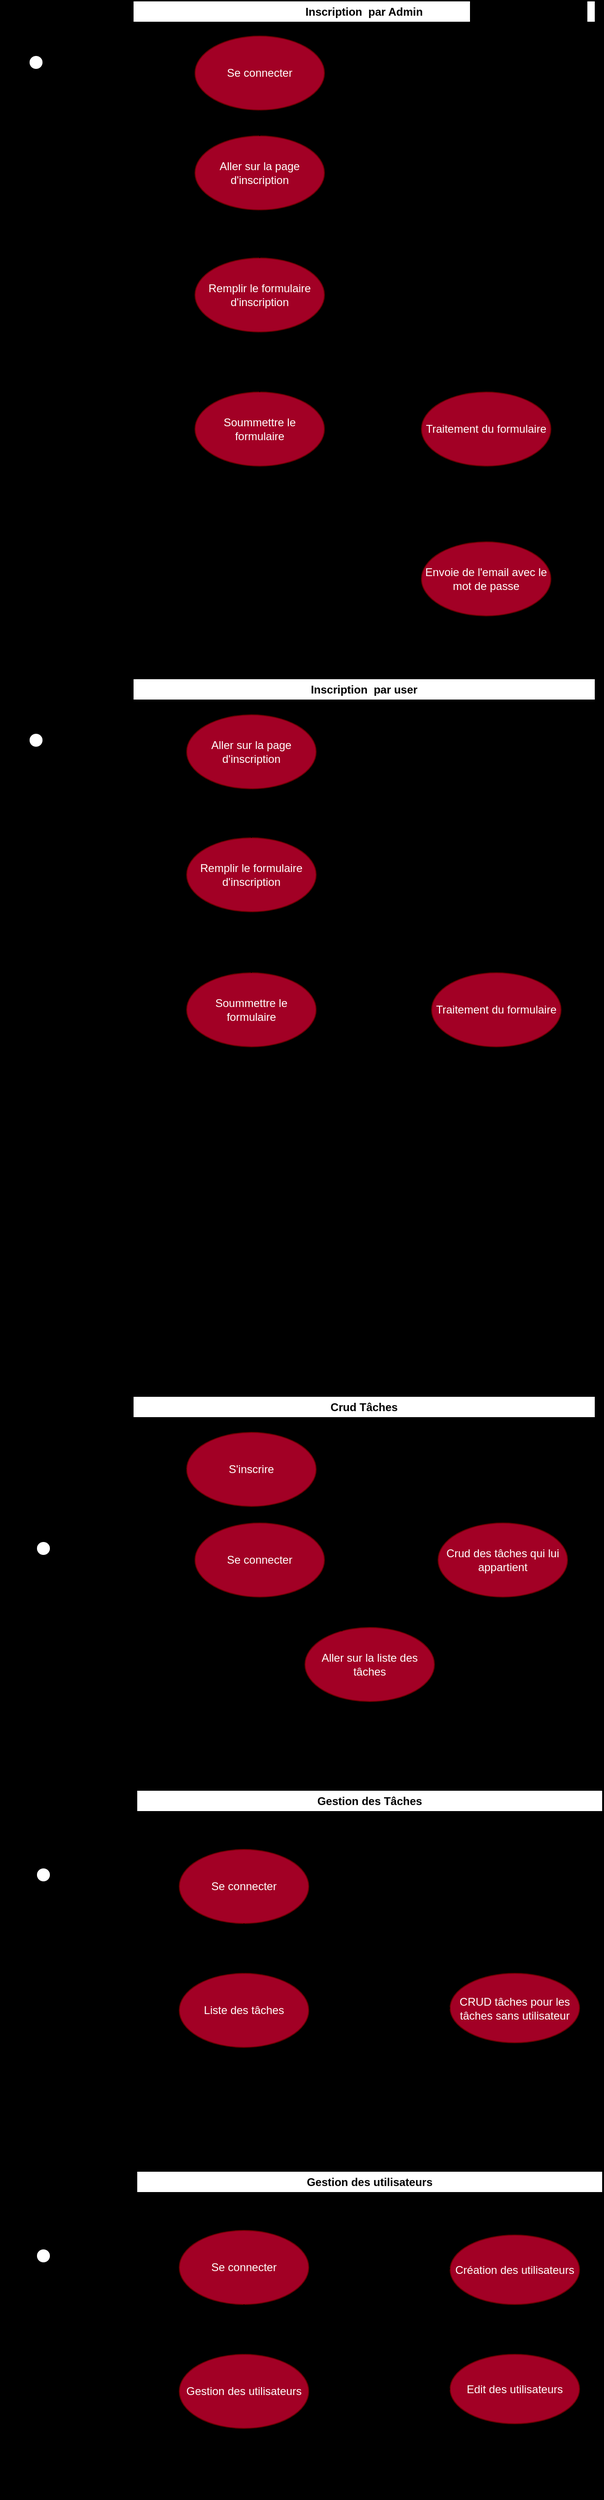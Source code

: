 <mxfile version="22.0.2" type="device">
  <diagram name="Page-1" id="Rxd45JZoh64sPUJfa_ve">
    <mxGraphModel dx="1434" dy="3684" grid="0" gridSize="10" guides="1" tooltips="1" connect="1" arrows="1" fold="1" page="0" pageScale="1" pageWidth="827" pageHeight="1169" background="#000000" math="0" shadow="0">
      <root>
        <mxCell id="0" />
        <mxCell id="1" parent="0" />
        <mxCell id="8laq0RoM2ey0Ij8nhhd4-25" value="Utilisateur" style="shape=umlActor;verticalLabelPosition=bottom;verticalAlign=top;html=1;" parent="1" vertex="1">
          <mxGeometry x="58" y="-763" width="30" height="60" as="geometry" />
        </mxCell>
        <mxCell id="8laq0RoM2ey0Ij8nhhd4-28" value="Crud Tâches" style="swimlane;whiteSpace=wrap;html=1;" parent="1" vertex="1">
          <mxGeometry x="170" y="-920" width="500" height="350" as="geometry">
            <mxRectangle x="140" y="-50" width="190" height="30" as="alternateBounds" />
          </mxGeometry>
        </mxCell>
        <mxCell id="8laq0RoM2ey0Ij8nhhd4-34" value="Se connecter" style="ellipse;whiteSpace=wrap;html=1;fillColor=#a20025;fontColor=#ffffff;strokeColor=#6F0000;" parent="8laq0RoM2ey0Ij8nhhd4-28" vertex="1">
          <mxGeometry x="67" y="137" width="140" height="80" as="geometry" />
        </mxCell>
        <mxCell id="v-ckY8yD7APHbJe-M74S-47" value="&amp;lt;&amp;lt;extend&amp;gt;&amp;gt;" style="html=1;verticalAlign=bottom;labelBackgroundColor=none;endArrow=open;endFill=0;dashed=1;rounded=0;entryX=1;entryY=0.5;entryDx=0;entryDy=0;exitX=0;exitY=0.5;exitDx=0;exitDy=0;" parent="8laq0RoM2ey0Ij8nhhd4-28" source="ynBs6C8RVd4OaE_7h5wW-11" target="ynBs6C8RVd4OaE_7h5wW-7" edge="1">
          <mxGeometry width="160" relative="1" as="geometry">
            <mxPoint x="128" y="461" as="sourcePoint" />
            <mxPoint x="132" y="438" as="targetPoint" />
          </mxGeometry>
        </mxCell>
        <mxCell id="D7e3qFoikxUyCczRgADE-1" value="S&#39;inscrire" style="ellipse;whiteSpace=wrap;html=1;fillColor=#a20025;fontColor=#ffffff;strokeColor=#6F0000;" parent="8laq0RoM2ey0Ij8nhhd4-28" vertex="1">
          <mxGeometry x="58" y="39" width="140" height="80" as="geometry" />
        </mxCell>
        <mxCell id="ynBs6C8RVd4OaE_7h5wW-7" value="Aller sur la liste des tâches" style="ellipse;whiteSpace=wrap;html=1;fillColor=#a20025;fontColor=#ffffff;strokeColor=#6F0000;" parent="8laq0RoM2ey0Ij8nhhd4-28" vertex="1">
          <mxGeometry x="186" y="250" width="140" height="80" as="geometry" />
        </mxCell>
        <mxCell id="ynBs6C8RVd4OaE_7h5wW-10" value="&amp;lt;&amp;lt;include&amp;gt;&amp;gt;" style="html=1;verticalAlign=bottom;labelBackgroundColor=none;endArrow=open;endFill=0;dashed=1;rounded=0;entryX=1;entryY=1;entryDx=0;entryDy=0;" parent="8laq0RoM2ey0Ij8nhhd4-28" source="ynBs6C8RVd4OaE_7h5wW-7" target="8laq0RoM2ey0Ij8nhhd4-34" edge="1">
          <mxGeometry width="160" relative="1" as="geometry">
            <mxPoint x="210" y="204.5" as="sourcePoint" />
            <mxPoint x="353" y="119" as="targetPoint" />
            <mxPoint as="offset" />
          </mxGeometry>
        </mxCell>
        <mxCell id="ynBs6C8RVd4OaE_7h5wW-11" value="Crud des tâches qui lui appartient" style="ellipse;whiteSpace=wrap;html=1;fillColor=#a20025;fontColor=#ffffff;strokeColor=#6F0000;" parent="8laq0RoM2ey0Ij8nhhd4-28" vertex="1">
          <mxGeometry x="330" y="137" width="140" height="80" as="geometry" />
        </mxCell>
        <mxCell id="8laq0RoM2ey0Ij8nhhd4-33" value="" style="endArrow=open;endFill=1;endSize=12;html=1;rounded=0;entryX=0;entryY=0.5;entryDx=0;entryDy=0;exitX=1;exitY=0.333;exitDx=0;exitDy=0;exitPerimeter=0;" parent="1" source="8laq0RoM2ey0Ij8nhhd4-25" target="8laq0RoM2ey0Ij8nhhd4-34" edge="1">
          <mxGeometry width="160" relative="1" as="geometry">
            <mxPoint x="130" y="-570" as="sourcePoint" />
            <mxPoint x="240" y="-720" as="targetPoint" />
          </mxGeometry>
        </mxCell>
        <mxCell id="D7e3qFoikxUyCczRgADE-2" value="" style="endArrow=open;endFill=1;endSize=12;html=1;rounded=0;entryX=0;entryY=0.5;entryDx=0;entryDy=0;exitX=1;exitY=0.333;exitDx=0;exitDy=0;exitPerimeter=0;" parent="1" source="8laq0RoM2ey0Ij8nhhd4-25" target="D7e3qFoikxUyCczRgADE-1" edge="1">
          <mxGeometry width="160" relative="1" as="geometry">
            <mxPoint x="170" y="-740" as="sourcePoint" />
            <mxPoint x="290" y="-670" as="targetPoint" />
          </mxGeometry>
        </mxCell>
        <mxCell id="ynBs6C8RVd4OaE_7h5wW-23" value="Administrateur" style="shape=umlActor;verticalLabelPosition=bottom;verticalAlign=top;html=1;" parent="1" vertex="1">
          <mxGeometry x="58" y="-410" width="30" height="60" as="geometry" />
        </mxCell>
        <mxCell id="ynBs6C8RVd4OaE_7h5wW-24" value="" style="endArrow=open;endFill=1;endSize=12;html=1;rounded=0;exitX=1;exitY=0.333;exitDx=0;exitDy=0;exitPerimeter=0;entryX=0;entryY=0.5;entryDx=0;entryDy=0;" parent="1" source="ynBs6C8RVd4OaE_7h5wW-23" target="ynBs6C8RVd4OaE_7h5wW-29" edge="1">
          <mxGeometry width="160" relative="1" as="geometry">
            <mxPoint x="381" y="-64" as="sourcePoint" />
            <mxPoint x="481" y="-64" as="targetPoint" />
          </mxGeometry>
        </mxCell>
        <mxCell id="ynBs6C8RVd4OaE_7h5wW-25" value="Gestion des Tâches" style="swimlane;whiteSpace=wrap;html=1;" parent="1" vertex="1">
          <mxGeometry x="174" y="-494" width="504" height="354" as="geometry">
            <mxRectangle x="140" y="-50" width="190" height="30" as="alternateBounds" />
          </mxGeometry>
        </mxCell>
        <mxCell id="ynBs6C8RVd4OaE_7h5wW-28" value="Liste des tâches" style="ellipse;whiteSpace=wrap;html=1;fillColor=#a20025;fontColor=#ffffff;strokeColor=#6F0000;" parent="ynBs6C8RVd4OaE_7h5wW-25" vertex="1">
          <mxGeometry x="46" y="198" width="140" height="80" as="geometry" />
        </mxCell>
        <mxCell id="ynBs6C8RVd4OaE_7h5wW-29" value="Se connecter" style="ellipse;whiteSpace=wrap;html=1;fillColor=#a20025;fontColor=#ffffff;strokeColor=#6F0000;" parent="ynBs6C8RVd4OaE_7h5wW-25" vertex="1">
          <mxGeometry x="46" y="64" width="140" height="80" as="geometry" />
        </mxCell>
        <mxCell id="ynBs6C8RVd4OaE_7h5wW-32" value="CRUD tâches pour les tâches sans utilisateur" style="ellipse;whiteSpace=wrap;html=1;fillColor=#a20025;fontColor=#ffffff;strokeColor=#6F0000;" parent="ynBs6C8RVd4OaE_7h5wW-25" vertex="1">
          <mxGeometry x="339" y="198" width="140" height="75" as="geometry" />
        </mxCell>
        <mxCell id="ynBs6C8RVd4OaE_7h5wW-33" value="&amp;lt;&amp;lt;include&amp;gt;&amp;gt;" style="html=1;verticalAlign=bottom;labelBackgroundColor=none;endArrow=open;endFill=0;dashed=1;rounded=0;exitX=0.5;exitY=1;exitDx=0;exitDy=0;entryX=0.5;entryY=0;entryDx=0;entryDy=0;" parent="ynBs6C8RVd4OaE_7h5wW-25" source="ynBs6C8RVd4OaE_7h5wW-29" target="ynBs6C8RVd4OaE_7h5wW-28" edge="1">
          <mxGeometry width="160" relative="1" as="geometry">
            <mxPoint x="200" y="439.5" as="sourcePoint" />
            <mxPoint x="360" y="439.5" as="targetPoint" />
            <Array as="points" />
          </mxGeometry>
        </mxCell>
        <mxCell id="ynBs6C8RVd4OaE_7h5wW-36" value="&amp;lt;&amp;lt;extend&amp;gt;&amp;gt;" style="html=1;verticalAlign=bottom;labelBackgroundColor=none;endArrow=open;endFill=0;dashed=1;rounded=0;exitX=0;exitY=0.5;exitDx=0;exitDy=0;entryX=1;entryY=0.5;entryDx=0;entryDy=0;" parent="ynBs6C8RVd4OaE_7h5wW-25" source="ynBs6C8RVd4OaE_7h5wW-32" target="ynBs6C8RVd4OaE_7h5wW-28" edge="1">
          <mxGeometry width="160" relative="1" as="geometry">
            <mxPoint x="200" y="230" as="sourcePoint" />
            <mxPoint x="360" y="230" as="targetPoint" />
          </mxGeometry>
        </mxCell>
        <mxCell id="ynBs6C8RVd4OaE_7h5wW-51" value="Utilisateur" style="shape=umlActor;verticalLabelPosition=bottom;verticalAlign=top;html=1;" parent="1" vertex="1">
          <mxGeometry x="50" y="-1637" width="30" height="60" as="geometry" />
        </mxCell>
        <mxCell id="ynBs6C8RVd4OaE_7h5wW-52" value="Inscription&amp;nbsp; par user" style="swimlane;whiteSpace=wrap;html=1;" parent="1" vertex="1">
          <mxGeometry x="170" y="-1696" width="500" height="507" as="geometry">
            <mxRectangle x="140" y="-50" width="190" height="30" as="alternateBounds" />
          </mxGeometry>
        </mxCell>
        <mxCell id="ynBs6C8RVd4OaE_7h5wW-55" value="Aller sur la page d&#39;inscription" style="ellipse;whiteSpace=wrap;html=1;fillColor=#a20025;fontColor=#ffffff;strokeColor=#6F0000;" parent="ynBs6C8RVd4OaE_7h5wW-52" vertex="1">
          <mxGeometry x="58" y="39" width="140" height="80" as="geometry" />
        </mxCell>
        <mxCell id="ynBs6C8RVd4OaE_7h5wW-56" value="Remplir le formulaire d&#39;inscription" style="ellipse;whiteSpace=wrap;html=1;fillColor=#a20025;fontColor=#ffffff;strokeColor=#6F0000;" parent="ynBs6C8RVd4OaE_7h5wW-52" vertex="1">
          <mxGeometry x="58" y="172" width="140" height="80" as="geometry" />
        </mxCell>
        <mxCell id="ynBs6C8RVd4OaE_7h5wW-62" value="&amp;lt;&amp;lt;extend&amp;gt;&amp;gt;" style="html=1;verticalAlign=bottom;labelBackgroundColor=none;endArrow=open;endFill=0;dashed=1;rounded=0;entryX=0.5;entryY=1;entryDx=0;entryDy=0;exitX=0.5;exitY=0;exitDx=0;exitDy=0;" parent="ynBs6C8RVd4OaE_7h5wW-52" source="ynBs6C8RVd4OaE_7h5wW-56" target="ynBs6C8RVd4OaE_7h5wW-55" edge="1">
          <mxGeometry width="160" relative="1" as="geometry">
            <mxPoint x="344" y="95" as="sourcePoint" />
            <mxPoint x="219" y="95" as="targetPoint" />
          </mxGeometry>
        </mxCell>
        <mxCell id="ynBs6C8RVd4OaE_7h5wW-64" value="Soummettre le &lt;br&gt;formulaire" style="ellipse;whiteSpace=wrap;html=1;fillColor=#a20025;fontColor=#ffffff;strokeColor=#6F0000;" parent="ynBs6C8RVd4OaE_7h5wW-52" vertex="1">
          <mxGeometry x="58" y="318" width="140" height="80" as="geometry" />
        </mxCell>
        <mxCell id="ynBs6C8RVd4OaE_7h5wW-65" value="&amp;lt;&amp;lt;extend&amp;gt;&amp;gt;" style="html=1;verticalAlign=bottom;labelBackgroundColor=none;endArrow=open;endFill=0;dashed=1;rounded=0;entryX=0.5;entryY=1;entryDx=0;entryDy=0;exitX=0.5;exitY=0;exitDx=0;exitDy=0;" parent="ynBs6C8RVd4OaE_7h5wW-52" source="ynBs6C8RVd4OaE_7h5wW-64" target="ynBs6C8RVd4OaE_7h5wW-56" edge="1">
          <mxGeometry width="160" relative="1" as="geometry">
            <mxPoint x="344" y="241" as="sourcePoint" />
            <mxPoint x="128" y="265" as="targetPoint" />
          </mxGeometry>
        </mxCell>
        <mxCell id="ynBs6C8RVd4OaE_7h5wW-66" value="&amp;lt;&amp;lt;include&amp;gt;&amp;gt;" style="html=1;verticalAlign=bottom;labelBackgroundColor=none;endArrow=open;endFill=0;dashed=1;rounded=0;entryX=1;entryY=0.5;entryDx=0;entryDy=0;exitX=0;exitY=0.5;exitDx=0;exitDy=0;" parent="ynBs6C8RVd4OaE_7h5wW-52" source="ynBs6C8RVd4OaE_7h5wW-67" target="ynBs6C8RVd4OaE_7h5wW-64" edge="1">
          <mxGeometry width="160" relative="1" as="geometry">
            <mxPoint x="363" y="342" as="sourcePoint" />
            <mxPoint x="221.0" y="349.0" as="targetPoint" />
            <mxPoint as="offset" />
          </mxGeometry>
        </mxCell>
        <mxCell id="ynBs6C8RVd4OaE_7h5wW-67" value="Traitement du formulaire" style="ellipse;whiteSpace=wrap;html=1;fillColor=#a20025;fontColor=#ffffff;strokeColor=#6F0000;" parent="ynBs6C8RVd4OaE_7h5wW-52" vertex="1">
          <mxGeometry x="323" y="318" width="140" height="80" as="geometry" />
        </mxCell>
        <mxCell id="ynBs6C8RVd4OaE_7h5wW-60" value="" style="endArrow=open;endFill=1;endSize=12;html=1;rounded=0;entryX=0;entryY=0.5;entryDx=0;entryDy=0;exitX=1;exitY=0.333;exitDx=0;exitDy=0;exitPerimeter=0;" parent="1" source="ynBs6C8RVd4OaE_7h5wW-51" target="ynBs6C8RVd4OaE_7h5wW-55" edge="1">
          <mxGeometry width="160" relative="1" as="geometry">
            <mxPoint x="170" y="-1516" as="sourcePoint" />
            <mxPoint x="290" y="-1446" as="targetPoint" />
          </mxGeometry>
        </mxCell>
        <mxCell id="ynBs6C8RVd4OaE_7h5wW-72" value="Administrateur" style="shape=umlActor;verticalLabelPosition=bottom;verticalAlign=top;html=1;" parent="1" vertex="1">
          <mxGeometry x="58" y="2" width="30" height="60" as="geometry" />
        </mxCell>
        <mxCell id="ynBs6C8RVd4OaE_7h5wW-73" value="" style="endArrow=open;endFill=1;endSize=12;html=1;rounded=0;exitX=1;exitY=0.333;exitDx=0;exitDy=0;exitPerimeter=0;entryX=0;entryY=0.5;entryDx=0;entryDy=0;" parent="1" source="ynBs6C8RVd4OaE_7h5wW-72" target="ynBs6C8RVd4OaE_7h5wW-76" edge="1">
          <mxGeometry width="160" relative="1" as="geometry">
            <mxPoint x="381" y="348" as="sourcePoint" />
            <mxPoint x="481" y="348" as="targetPoint" />
          </mxGeometry>
        </mxCell>
        <mxCell id="ynBs6C8RVd4OaE_7h5wW-74" value="Gestion des utilisateurs" style="swimlane;whiteSpace=wrap;html=1;" parent="1" vertex="1">
          <mxGeometry x="174" y="-82" width="504" height="354" as="geometry">
            <mxRectangle x="140" y="-50" width="190" height="30" as="alternateBounds" />
          </mxGeometry>
        </mxCell>
        <mxCell id="ynBs6C8RVd4OaE_7h5wW-75" value="Gestion des utilisateurs" style="ellipse;whiteSpace=wrap;html=1;fillColor=#a20025;fontColor=#ffffff;strokeColor=#6F0000;" parent="ynBs6C8RVd4OaE_7h5wW-74" vertex="1">
          <mxGeometry x="46" y="198" width="140" height="80" as="geometry" />
        </mxCell>
        <mxCell id="ynBs6C8RVd4OaE_7h5wW-76" value="Se connecter" style="ellipse;whiteSpace=wrap;html=1;fillColor=#a20025;fontColor=#ffffff;strokeColor=#6F0000;" parent="ynBs6C8RVd4OaE_7h5wW-74" vertex="1">
          <mxGeometry x="46" y="64" width="140" height="80" as="geometry" />
        </mxCell>
        <mxCell id="ynBs6C8RVd4OaE_7h5wW-77" value="Edit des utilisateurs" style="ellipse;whiteSpace=wrap;html=1;fillColor=#a20025;fontColor=#ffffff;strokeColor=#6F0000;" parent="ynBs6C8RVd4OaE_7h5wW-74" vertex="1">
          <mxGeometry x="339" y="198" width="140" height="75" as="geometry" />
        </mxCell>
        <mxCell id="ynBs6C8RVd4OaE_7h5wW-78" value="&amp;lt;&amp;lt;include&amp;gt;&amp;gt;" style="html=1;verticalAlign=bottom;labelBackgroundColor=none;endArrow=open;endFill=0;dashed=1;rounded=0;exitX=0.5;exitY=1;exitDx=0;exitDy=0;entryX=0.5;entryY=0;entryDx=0;entryDy=0;" parent="ynBs6C8RVd4OaE_7h5wW-74" source="ynBs6C8RVd4OaE_7h5wW-76" target="ynBs6C8RVd4OaE_7h5wW-75" edge="1">
          <mxGeometry width="160" relative="1" as="geometry">
            <mxPoint x="200" y="439.5" as="sourcePoint" />
            <mxPoint x="360" y="439.5" as="targetPoint" />
            <Array as="points" />
          </mxGeometry>
        </mxCell>
        <mxCell id="ynBs6C8RVd4OaE_7h5wW-79" value="&amp;lt;&amp;lt;extend&amp;gt;&amp;gt;" style="html=1;verticalAlign=bottom;labelBackgroundColor=none;endArrow=open;endFill=0;dashed=1;rounded=0;exitX=0;exitY=0.5;exitDx=0;exitDy=0;entryX=1;entryY=0.5;entryDx=0;entryDy=0;" parent="ynBs6C8RVd4OaE_7h5wW-74" source="ynBs6C8RVd4OaE_7h5wW-77" target="ynBs6C8RVd4OaE_7h5wW-75" edge="1">
          <mxGeometry width="160" relative="1" as="geometry">
            <mxPoint x="200" y="230" as="sourcePoint" />
            <mxPoint x="360" y="230" as="targetPoint" />
          </mxGeometry>
        </mxCell>
        <mxCell id="a732pEzUBcFmPKiDOdZd-3" value="Création des utilisateurs" style="ellipse;whiteSpace=wrap;html=1;fillColor=#a20025;fontColor=#ffffff;strokeColor=#6F0000;" vertex="1" parent="ynBs6C8RVd4OaE_7h5wW-74">
          <mxGeometry x="339" y="69" width="140" height="75" as="geometry" />
        </mxCell>
        <mxCell id="a732pEzUBcFmPKiDOdZd-2" value="&amp;lt;&amp;lt;extend&amp;gt;&amp;gt;" style="html=1;verticalAlign=bottom;labelBackgroundColor=none;endArrow=open;endFill=0;dashed=1;rounded=0;exitX=0;exitY=0.5;exitDx=0;exitDy=0;entryX=1;entryY=0.5;entryDx=0;entryDy=0;" edge="1" parent="ynBs6C8RVd4OaE_7h5wW-74">
          <mxGeometry width="160" relative="1" as="geometry">
            <mxPoint x="339" y="105.5" as="sourcePoint" />
            <mxPoint x="186" y="107.5" as="targetPoint" />
          </mxGeometry>
        </mxCell>
        <mxCell id="a732pEzUBcFmPKiDOdZd-26" value="Administrateur" style="shape=umlActor;verticalLabelPosition=bottom;verticalAlign=top;html=1;" vertex="1" parent="1">
          <mxGeometry x="50" y="-2370" width="30" height="60" as="geometry" />
        </mxCell>
        <mxCell id="a732pEzUBcFmPKiDOdZd-27" value="Inscription&amp;nbsp; par Admin" style="swimlane;whiteSpace=wrap;html=1;" vertex="1" parent="1">
          <mxGeometry x="170" y="-2429" width="500" height="682" as="geometry">
            <mxRectangle x="140" y="-50" width="190" height="30" as="alternateBounds" />
          </mxGeometry>
        </mxCell>
        <mxCell id="a732pEzUBcFmPKiDOdZd-28" value="Aller sur la page d&#39;inscription" style="ellipse;whiteSpace=wrap;html=1;fillColor=#a20025;fontColor=#ffffff;strokeColor=#6F0000;" vertex="1" parent="a732pEzUBcFmPKiDOdZd-27">
          <mxGeometry x="67" y="146" width="140" height="80" as="geometry" />
        </mxCell>
        <mxCell id="a732pEzUBcFmPKiDOdZd-29" value="Remplir le formulaire d&#39;inscription" style="ellipse;whiteSpace=wrap;html=1;fillColor=#a20025;fontColor=#ffffff;strokeColor=#6F0000;" vertex="1" parent="a732pEzUBcFmPKiDOdZd-27">
          <mxGeometry x="67" y="278" width="140" height="80" as="geometry" />
        </mxCell>
        <mxCell id="a732pEzUBcFmPKiDOdZd-30" value="&amp;lt;&amp;lt;extend&amp;gt;&amp;gt;" style="html=1;verticalAlign=bottom;labelBackgroundColor=none;endArrow=open;endFill=0;dashed=1;rounded=0;entryX=0.5;entryY=1;entryDx=0;entryDy=0;exitX=0.5;exitY=0;exitDx=0;exitDy=0;" edge="1" parent="a732pEzUBcFmPKiDOdZd-27" source="a732pEzUBcFmPKiDOdZd-29" target="a732pEzUBcFmPKiDOdZd-28">
          <mxGeometry width="160" relative="1" as="geometry">
            <mxPoint x="348" y="200" as="sourcePoint" />
            <mxPoint x="223" y="200" as="targetPoint" />
          </mxGeometry>
        </mxCell>
        <mxCell id="a732pEzUBcFmPKiDOdZd-31" value="Soummettre le &lt;br&gt;formulaire" style="ellipse;whiteSpace=wrap;html=1;fillColor=#a20025;fontColor=#ffffff;strokeColor=#6F0000;" vertex="1" parent="a732pEzUBcFmPKiDOdZd-27">
          <mxGeometry x="67" y="423" width="140" height="80" as="geometry" />
        </mxCell>
        <mxCell id="a732pEzUBcFmPKiDOdZd-32" value="&amp;lt;&amp;lt;extend&amp;gt;&amp;gt;" style="html=1;verticalAlign=bottom;labelBackgroundColor=none;endArrow=open;endFill=0;dashed=1;rounded=0;entryX=0.5;entryY=1;entryDx=0;entryDy=0;exitX=0.5;exitY=0;exitDx=0;exitDy=0;" edge="1" parent="a732pEzUBcFmPKiDOdZd-27" source="a732pEzUBcFmPKiDOdZd-31" target="a732pEzUBcFmPKiDOdZd-29">
          <mxGeometry width="160" relative="1" as="geometry">
            <mxPoint x="348" y="346" as="sourcePoint" />
            <mxPoint x="132" y="370" as="targetPoint" />
          </mxGeometry>
        </mxCell>
        <mxCell id="a732pEzUBcFmPKiDOdZd-33" value="&amp;lt;&amp;lt;include&amp;gt;&amp;gt;" style="html=1;verticalAlign=bottom;labelBackgroundColor=none;endArrow=open;endFill=0;dashed=1;rounded=0;entryX=1;entryY=0.5;entryDx=0;entryDy=0;exitX=0;exitY=0.5;exitDx=0;exitDy=0;" edge="1" parent="a732pEzUBcFmPKiDOdZd-27" source="a732pEzUBcFmPKiDOdZd-34" target="a732pEzUBcFmPKiDOdZd-31">
          <mxGeometry width="160" relative="1" as="geometry">
            <mxPoint x="363" y="342" as="sourcePoint" />
            <mxPoint x="221.0" y="349.0" as="targetPoint" />
            <mxPoint as="offset" />
          </mxGeometry>
        </mxCell>
        <mxCell id="a732pEzUBcFmPKiDOdZd-34" value="Traitement du formulaire" style="ellipse;whiteSpace=wrap;html=1;fillColor=#a20025;fontColor=#ffffff;strokeColor=#6F0000;" vertex="1" parent="a732pEzUBcFmPKiDOdZd-27">
          <mxGeometry x="312" y="423" width="140" height="80" as="geometry" />
        </mxCell>
        <mxCell id="a732pEzUBcFmPKiDOdZd-35" value="&amp;lt;&amp;lt;include&amp;gt;&amp;gt;" style="html=1;verticalAlign=bottom;labelBackgroundColor=none;endArrow=open;endFill=0;dashed=1;rounded=0;entryX=0.5;entryY=1;entryDx=0;entryDy=0;exitX=0.5;exitY=0;exitDx=0;exitDy=0;" edge="1" parent="a732pEzUBcFmPKiDOdZd-27" source="a732pEzUBcFmPKiDOdZd-36" target="a732pEzUBcFmPKiDOdZd-34">
          <mxGeometry width="160" relative="1" as="geometry">
            <mxPoint x="346" y="612" as="sourcePoint" />
            <mxPoint x="181" y="628" as="targetPoint" />
            <mxPoint as="offset" />
          </mxGeometry>
        </mxCell>
        <mxCell id="a732pEzUBcFmPKiDOdZd-36" value="Envoie de l&#39;email avec le mot de passe" style="ellipse;whiteSpace=wrap;html=1;fillColor=#a20025;fontColor=#ffffff;strokeColor=#6F0000;" vertex="1" parent="a732pEzUBcFmPKiDOdZd-27">
          <mxGeometry x="312" y="585" width="140" height="80" as="geometry" />
        </mxCell>
        <mxCell id="a732pEzUBcFmPKiDOdZd-40" value="Se connecter" style="ellipse;whiteSpace=wrap;html=1;fillColor=#a20025;fontColor=#ffffff;strokeColor=#6F0000;" vertex="1" parent="a732pEzUBcFmPKiDOdZd-27">
          <mxGeometry x="67" y="38" width="140" height="80" as="geometry" />
        </mxCell>
        <mxCell id="a732pEzUBcFmPKiDOdZd-41" value="&amp;lt;&amp;lt;extend&amp;gt;&amp;gt;" style="html=1;verticalAlign=bottom;labelBackgroundColor=none;endArrow=open;endFill=0;dashed=1;rounded=0;entryX=0.5;entryY=1;entryDx=0;entryDy=0;exitX=0.5;exitY=0;exitDx=0;exitDy=0;" edge="1" parent="a732pEzUBcFmPKiDOdZd-27" source="a732pEzUBcFmPKiDOdZd-28" target="a732pEzUBcFmPKiDOdZd-40">
          <mxGeometry width="160" relative="1" as="geometry">
            <mxPoint x="328" y="131" as="sourcePoint" />
            <mxPoint x="328" y="78" as="targetPoint" />
          </mxGeometry>
        </mxCell>
        <mxCell id="a732pEzUBcFmPKiDOdZd-37" value="" style="endArrow=open;endFill=1;endSize=12;html=1;rounded=0;exitX=1;exitY=0.333;exitDx=0;exitDy=0;exitPerimeter=0;entryX=0;entryY=0.5;entryDx=0;entryDy=0;" edge="1" parent="1" source="a732pEzUBcFmPKiDOdZd-26" target="a732pEzUBcFmPKiDOdZd-40">
          <mxGeometry width="160" relative="1" as="geometry">
            <mxPoint x="170" y="-2249" as="sourcePoint" />
            <mxPoint x="202" y="-2365" as="targetPoint" />
          </mxGeometry>
        </mxCell>
      </root>
    </mxGraphModel>
  </diagram>
</mxfile>
